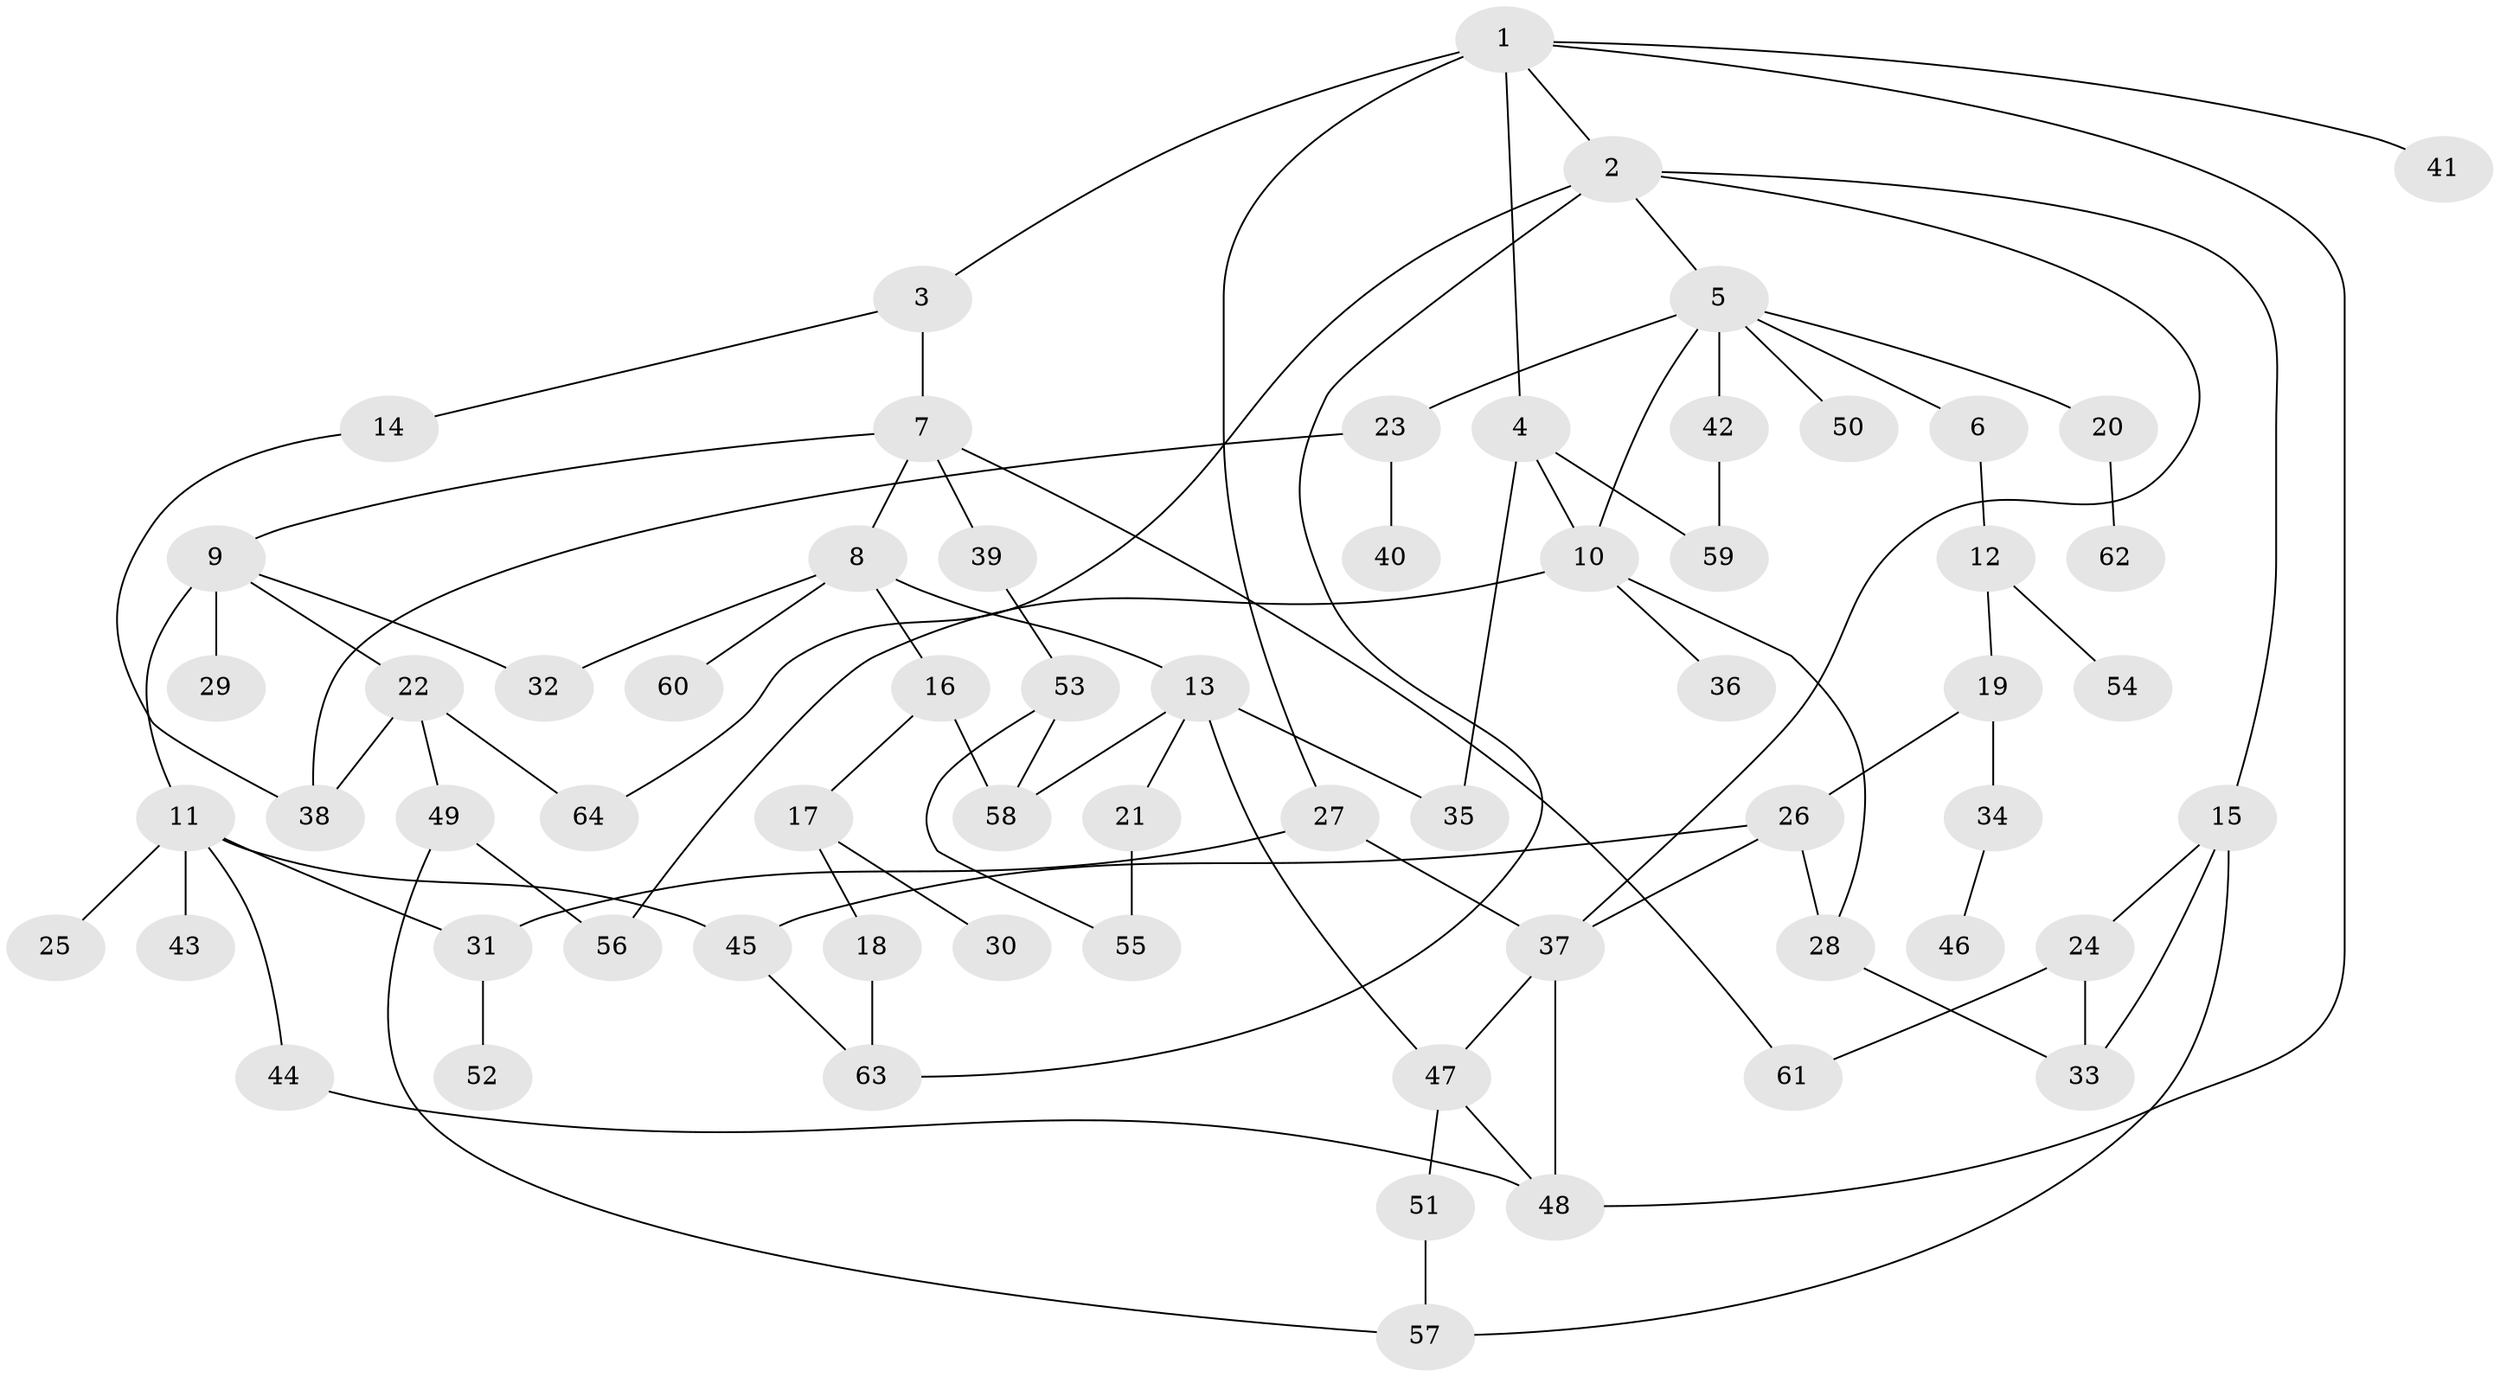 // coarse degree distribution, {8: 0.023255813953488372, 7: 0.046511627906976744, 6: 0.13953488372093023, 2: 0.3023255813953488, 4: 0.11627906976744186, 3: 0.11627906976744186, 1: 0.23255813953488372, 5: 0.023255813953488372}
// Generated by graph-tools (version 1.1) at 2025/51/02/27/25 19:51:40]
// undirected, 64 vertices, 90 edges
graph export_dot {
graph [start="1"]
  node [color=gray90,style=filled];
  1;
  2;
  3;
  4;
  5;
  6;
  7;
  8;
  9;
  10;
  11;
  12;
  13;
  14;
  15;
  16;
  17;
  18;
  19;
  20;
  21;
  22;
  23;
  24;
  25;
  26;
  27;
  28;
  29;
  30;
  31;
  32;
  33;
  34;
  35;
  36;
  37;
  38;
  39;
  40;
  41;
  42;
  43;
  44;
  45;
  46;
  47;
  48;
  49;
  50;
  51;
  52;
  53;
  54;
  55;
  56;
  57;
  58;
  59;
  60;
  61;
  62;
  63;
  64;
  1 -- 2;
  1 -- 3;
  1 -- 4;
  1 -- 27;
  1 -- 41;
  1 -- 48;
  2 -- 5;
  2 -- 15;
  2 -- 64;
  2 -- 37;
  2 -- 63;
  3 -- 7;
  3 -- 14;
  4 -- 10;
  4 -- 35;
  4 -- 59;
  5 -- 6;
  5 -- 20;
  5 -- 23;
  5 -- 42;
  5 -- 50;
  5 -- 10;
  6 -- 12;
  7 -- 8;
  7 -- 9;
  7 -- 39;
  7 -- 61;
  8 -- 13;
  8 -- 16;
  8 -- 32;
  8 -- 60;
  9 -- 11;
  9 -- 22;
  9 -- 29;
  9 -- 32;
  10 -- 36;
  10 -- 56;
  10 -- 28;
  11 -- 25;
  11 -- 31;
  11 -- 43;
  11 -- 44;
  11 -- 45;
  12 -- 19;
  12 -- 54;
  13 -- 21;
  13 -- 58;
  13 -- 47;
  13 -- 35;
  14 -- 38;
  15 -- 24;
  15 -- 33;
  15 -- 57;
  16 -- 17;
  16 -- 58;
  17 -- 18;
  17 -- 30;
  18 -- 63;
  19 -- 26;
  19 -- 34;
  20 -- 62;
  21 -- 55;
  22 -- 49;
  22 -- 38;
  22 -- 64;
  23 -- 38;
  23 -- 40;
  24 -- 61;
  24 -- 33;
  26 -- 28;
  26 -- 45;
  26 -- 37;
  27 -- 37;
  27 -- 31;
  28 -- 33;
  31 -- 52;
  34 -- 46;
  37 -- 47;
  37 -- 48;
  39 -- 53;
  42 -- 59;
  44 -- 48;
  45 -- 63;
  47 -- 51;
  47 -- 48;
  49 -- 57;
  49 -- 56;
  51 -- 57;
  53 -- 55;
  53 -- 58;
}
